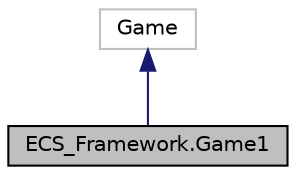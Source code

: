 digraph "ECS_Framework.Game1"
{
 // LATEX_PDF_SIZE
  edge [fontname="Helvetica",fontsize="10",labelfontname="Helvetica",labelfontsize="10"];
  node [fontname="Helvetica",fontsize="10",shape=record];
  Node1 [label="ECS_Framework.Game1",height=0.2,width=0.4,color="black", fillcolor="grey75", style="filled", fontcolor="black",tooltip="The main game class."];
  Node2 -> Node1 [dir="back",color="midnightblue",fontsize="10",style="solid",fontname="Helvetica"];
  Node2 [label="Game",height=0.2,width=0.4,color="grey75", fillcolor="white", style="filled",tooltip=" "];
}
